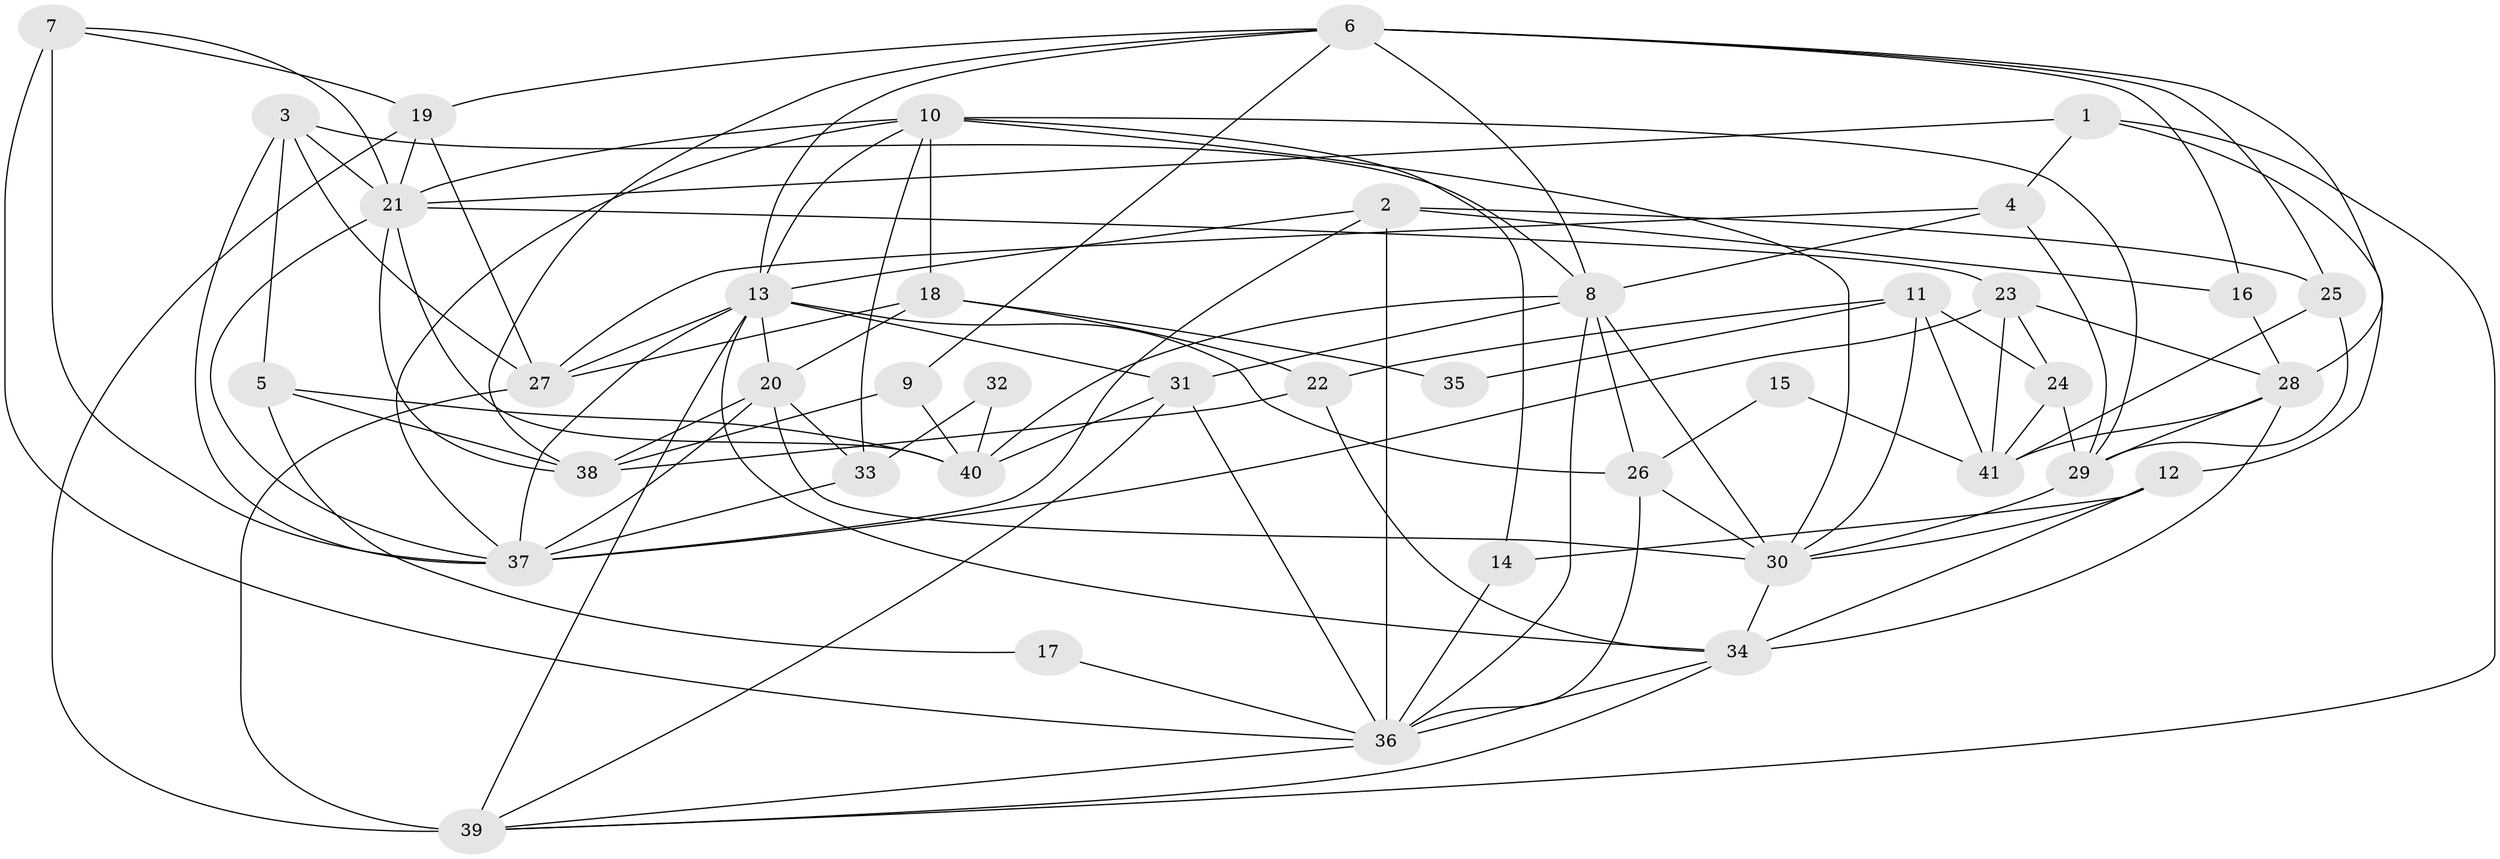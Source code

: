 // original degree distribution, {3: 0.24390243902439024, 4: 0.24390243902439024, 2: 0.14634146341463414, 5: 0.21951219512195122, 6: 0.12195121951219512, 7: 0.024390243902439025}
// Generated by graph-tools (version 1.1) at 2025/02/03/09/25 03:02:03]
// undirected, 41 vertices, 109 edges
graph export_dot {
graph [start="1"]
  node [color=gray90,style=filled];
  1;
  2;
  3;
  4;
  5;
  6;
  7;
  8;
  9;
  10;
  11;
  12;
  13;
  14;
  15;
  16;
  17;
  18;
  19;
  20;
  21;
  22;
  23;
  24;
  25;
  26;
  27;
  28;
  29;
  30;
  31;
  32;
  33;
  34;
  35;
  36;
  37;
  38;
  39;
  40;
  41;
  1 -- 4 [weight=1.0];
  1 -- 12 [weight=1.0];
  1 -- 21 [weight=1.0];
  1 -- 39 [weight=1.0];
  2 -- 13 [weight=1.0];
  2 -- 16 [weight=1.0];
  2 -- 25 [weight=1.0];
  2 -- 36 [weight=1.0];
  2 -- 37 [weight=1.0];
  3 -- 5 [weight=1.0];
  3 -- 8 [weight=1.0];
  3 -- 21 [weight=1.0];
  3 -- 27 [weight=1.0];
  3 -- 37 [weight=1.0];
  4 -- 8 [weight=1.0];
  4 -- 27 [weight=1.0];
  4 -- 29 [weight=1.0];
  5 -- 17 [weight=1.0];
  5 -- 38 [weight=2.0];
  5 -- 40 [weight=1.0];
  6 -- 8 [weight=1.0];
  6 -- 9 [weight=1.0];
  6 -- 13 [weight=1.0];
  6 -- 16 [weight=1.0];
  6 -- 19 [weight=1.0];
  6 -- 25 [weight=1.0];
  6 -- 28 [weight=1.0];
  6 -- 38 [weight=1.0];
  7 -- 19 [weight=1.0];
  7 -- 21 [weight=1.0];
  7 -- 36 [weight=2.0];
  7 -- 37 [weight=1.0];
  8 -- 26 [weight=1.0];
  8 -- 30 [weight=1.0];
  8 -- 31 [weight=1.0];
  8 -- 36 [weight=1.0];
  8 -- 40 [weight=1.0];
  9 -- 38 [weight=1.0];
  9 -- 40 [weight=1.0];
  10 -- 13 [weight=1.0];
  10 -- 14 [weight=2.0];
  10 -- 18 [weight=1.0];
  10 -- 21 [weight=1.0];
  10 -- 29 [weight=1.0];
  10 -- 30 [weight=1.0];
  10 -- 33 [weight=1.0];
  10 -- 37 [weight=1.0];
  11 -- 22 [weight=1.0];
  11 -- 24 [weight=1.0];
  11 -- 30 [weight=1.0];
  11 -- 35 [weight=1.0];
  11 -- 41 [weight=1.0];
  12 -- 14 [weight=1.0];
  12 -- 30 [weight=1.0];
  12 -- 34 [weight=1.0];
  13 -- 20 [weight=1.0];
  13 -- 26 [weight=1.0];
  13 -- 27 [weight=1.0];
  13 -- 31 [weight=1.0];
  13 -- 34 [weight=1.0];
  13 -- 37 [weight=1.0];
  13 -- 39 [weight=1.0];
  14 -- 36 [weight=2.0];
  15 -- 26 [weight=1.0];
  15 -- 41 [weight=1.0];
  16 -- 28 [weight=2.0];
  17 -- 36 [weight=1.0];
  18 -- 20 [weight=1.0];
  18 -- 22 [weight=1.0];
  18 -- 27 [weight=1.0];
  18 -- 35 [weight=1.0];
  19 -- 21 [weight=1.0];
  19 -- 27 [weight=1.0];
  19 -- 39 [weight=1.0];
  20 -- 30 [weight=1.0];
  20 -- 33 [weight=1.0];
  20 -- 37 [weight=1.0];
  20 -- 38 [weight=1.0];
  21 -- 23 [weight=1.0];
  21 -- 37 [weight=2.0];
  21 -- 38 [weight=1.0];
  21 -- 40 [weight=1.0];
  22 -- 34 [weight=1.0];
  22 -- 38 [weight=2.0];
  23 -- 24 [weight=1.0];
  23 -- 28 [weight=1.0];
  23 -- 37 [weight=1.0];
  23 -- 41 [weight=1.0];
  24 -- 29 [weight=2.0];
  24 -- 41 [weight=1.0];
  25 -- 29 [weight=1.0];
  25 -- 41 [weight=1.0];
  26 -- 30 [weight=1.0];
  26 -- 36 [weight=1.0];
  27 -- 39 [weight=2.0];
  28 -- 29 [weight=1.0];
  28 -- 34 [weight=2.0];
  28 -- 41 [weight=1.0];
  29 -- 30 [weight=1.0];
  30 -- 34 [weight=1.0];
  31 -- 36 [weight=1.0];
  31 -- 39 [weight=1.0];
  31 -- 40 [weight=1.0];
  32 -- 33 [weight=1.0];
  32 -- 40 [weight=1.0];
  33 -- 37 [weight=2.0];
  34 -- 36 [weight=1.0];
  34 -- 39 [weight=1.0];
  36 -- 39 [weight=1.0];
}
